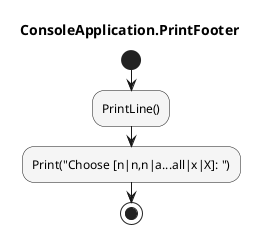 @startuml ConsoleApplication.PrintFooter
title ConsoleApplication.PrintFooter
start
#WhiteSmoke:PrintLine();
#WhiteSmoke:Print("Choose [n|n,n|a...all|x|X]: ");
stop
@enduml
